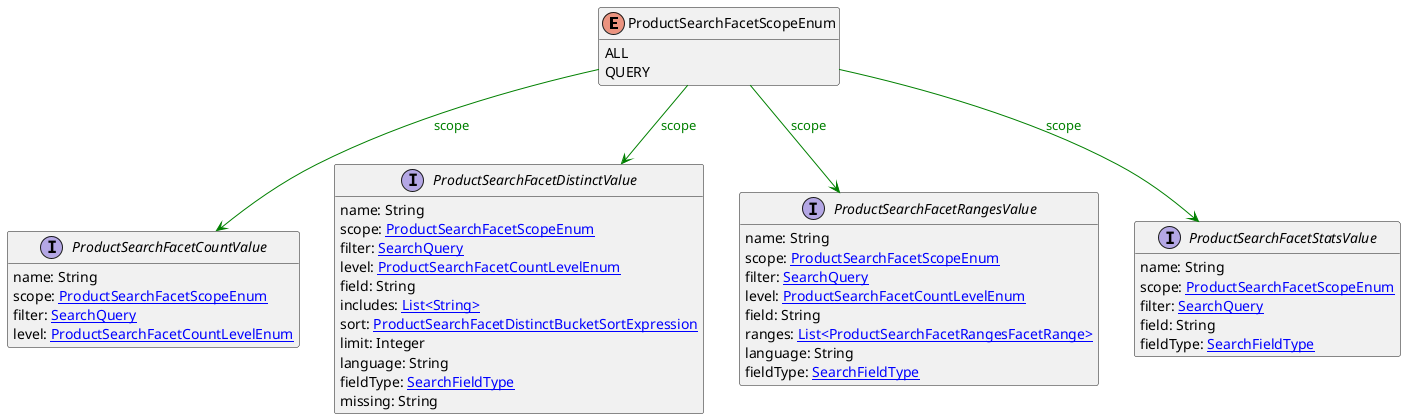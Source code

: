 @startuml

hide methods
enum ProductSearchFacetScopeEnum {
    ALL
    QUERY
}
interface ProductSearchFacetCountValue [[ProductSearchFacetCountValue.svg]]  {
    name: String
    scope: [[ProductSearchFacetScopeEnum.svg ProductSearchFacetScopeEnum]]
    filter: [[SearchQuery.svg SearchQuery]]
    level: [[ProductSearchFacetCountLevelEnum.svg ProductSearchFacetCountLevelEnum]]
}
interface ProductSearchFacetDistinctValue [[ProductSearchFacetDistinctValue.svg]]  {
    name: String
    scope: [[ProductSearchFacetScopeEnum.svg ProductSearchFacetScopeEnum]]
    filter: [[SearchQuery.svg SearchQuery]]
    level: [[ProductSearchFacetCountLevelEnum.svg ProductSearchFacetCountLevelEnum]]
    field: String
    includes: [[String.svg List<String>]]
    sort: [[ProductSearchFacetDistinctBucketSortExpression.svg ProductSearchFacetDistinctBucketSortExpression]]
    limit: Integer
    language: String
    fieldType: [[SearchFieldType.svg SearchFieldType]]
    missing: String
}
interface ProductSearchFacetRangesValue [[ProductSearchFacetRangesValue.svg]]  {
    name: String
    scope: [[ProductSearchFacetScopeEnum.svg ProductSearchFacetScopeEnum]]
    filter: [[SearchQuery.svg SearchQuery]]
    level: [[ProductSearchFacetCountLevelEnum.svg ProductSearchFacetCountLevelEnum]]
    field: String
    ranges: [[ProductSearchFacetRangesFacetRange.svg List<ProductSearchFacetRangesFacetRange>]]
    language: String
    fieldType: [[SearchFieldType.svg SearchFieldType]]
}
interface ProductSearchFacetStatsValue [[ProductSearchFacetStatsValue.svg]]  {
    name: String
    scope: [[ProductSearchFacetScopeEnum.svg ProductSearchFacetScopeEnum]]
    filter: [[SearchQuery.svg SearchQuery]]
    field: String
    fieldType: [[SearchFieldType.svg SearchFieldType]]
}
ProductSearchFacetScopeEnum --> ProductSearchFacetCountValue #green;text:green : "scope"
ProductSearchFacetScopeEnum --> ProductSearchFacetDistinctValue #green;text:green : "scope"
ProductSearchFacetScopeEnum --> ProductSearchFacetRangesValue #green;text:green : "scope"
ProductSearchFacetScopeEnum --> ProductSearchFacetStatsValue #green;text:green : "scope"
@enduml
